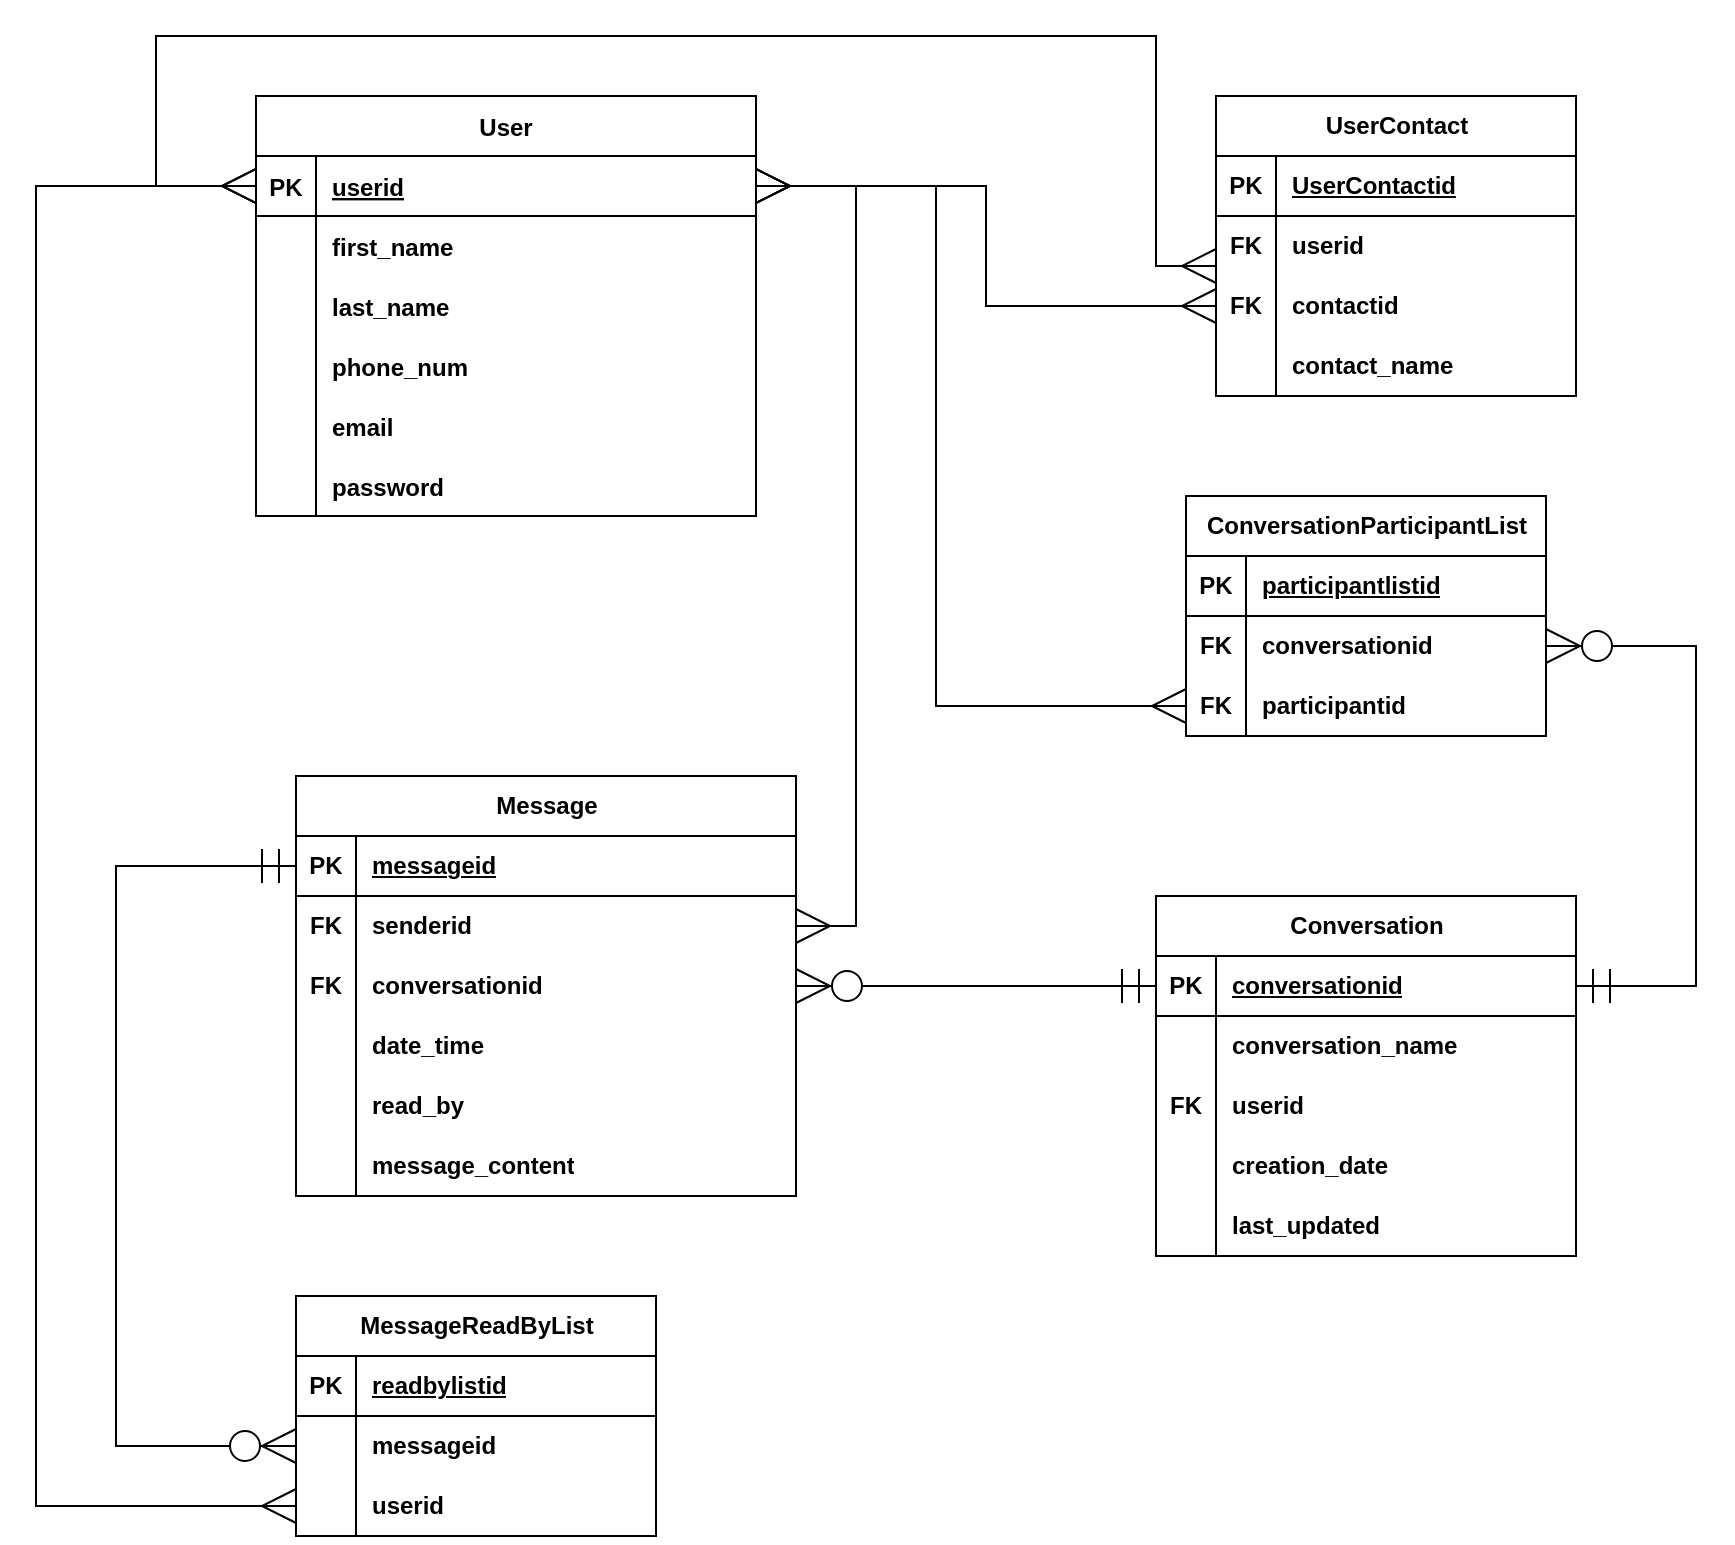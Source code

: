 <mxfile version="26.0.2">
  <diagram id="R2lEEEUBdFMjLlhIrx00" name="Page-1">
    <mxGraphModel dx="1829" dy="881" grid="1" gridSize="10" guides="1" tooltips="1" connect="1" arrows="1" fold="1" page="1" pageScale="1" pageWidth="850" pageHeight="1100" math="0" shadow="0" extFonts="Permanent Marker^https://fonts.googleapis.com/css?family=Permanent+Marker">
      <root>
        <mxCell id="0" />
        <mxCell id="1" parent="0" />
        <mxCell id="C-vyLk0tnHw3VtMMgP7b-23" value="User" style="shape=table;startSize=30;container=1;collapsible=1;childLayout=tableLayout;fixedRows=1;rowLines=0;fontStyle=1;align=center;resizeLast=1;" parent="1" vertex="1">
          <mxGeometry x="20" y="50" width="250" height="210" as="geometry">
            <mxRectangle x="120" y="120" width="100" height="30" as="alternateBounds" />
          </mxGeometry>
        </mxCell>
        <mxCell id="C-vyLk0tnHw3VtMMgP7b-24" value="" style="shape=partialRectangle;collapsible=0;dropTarget=0;pointerEvents=0;fillColor=none;points=[[0,0.5],[1,0.5]];portConstraint=eastwest;top=0;left=0;right=0;bottom=1;" parent="C-vyLk0tnHw3VtMMgP7b-23" vertex="1">
          <mxGeometry y="30" width="250" height="30" as="geometry" />
        </mxCell>
        <mxCell id="C-vyLk0tnHw3VtMMgP7b-25" value="PK" style="shape=partialRectangle;overflow=hidden;connectable=0;fillColor=none;top=0;left=0;bottom=0;right=0;fontStyle=1;" parent="C-vyLk0tnHw3VtMMgP7b-24" vertex="1">
          <mxGeometry width="30" height="30" as="geometry">
            <mxRectangle width="30" height="30" as="alternateBounds" />
          </mxGeometry>
        </mxCell>
        <mxCell id="C-vyLk0tnHw3VtMMgP7b-26" value="userid" style="shape=partialRectangle;overflow=hidden;connectable=0;fillColor=none;top=0;left=0;bottom=0;right=0;align=left;spacingLeft=6;fontStyle=5;" parent="C-vyLk0tnHw3VtMMgP7b-24" vertex="1">
          <mxGeometry x="30" width="220" height="30" as="geometry">
            <mxRectangle width="220" height="30" as="alternateBounds" />
          </mxGeometry>
        </mxCell>
        <mxCell id="C-vyLk0tnHw3VtMMgP7b-27" value="" style="shape=partialRectangle;collapsible=0;dropTarget=0;pointerEvents=0;fillColor=none;points=[[0,0.5],[1,0.5]];portConstraint=eastwest;top=0;left=0;right=0;bottom=0;" parent="C-vyLk0tnHw3VtMMgP7b-23" vertex="1">
          <mxGeometry y="60" width="250" height="30" as="geometry" />
        </mxCell>
        <mxCell id="C-vyLk0tnHw3VtMMgP7b-28" value="" style="shape=partialRectangle;overflow=hidden;connectable=0;fillColor=none;top=0;left=0;bottom=0;right=0;" parent="C-vyLk0tnHw3VtMMgP7b-27" vertex="1">
          <mxGeometry width="30" height="30" as="geometry">
            <mxRectangle width="30" height="30" as="alternateBounds" />
          </mxGeometry>
        </mxCell>
        <mxCell id="C-vyLk0tnHw3VtMMgP7b-29" value="first_name" style="shape=partialRectangle;overflow=hidden;connectable=0;fillColor=none;top=0;left=0;bottom=0;right=0;align=left;spacingLeft=6;fontStyle=1" parent="C-vyLk0tnHw3VtMMgP7b-27" vertex="1">
          <mxGeometry x="30" width="220" height="30" as="geometry">
            <mxRectangle width="220" height="30" as="alternateBounds" />
          </mxGeometry>
        </mxCell>
        <mxCell id="i24Qh4Q1GiEKQnyY-YC1-1" value="" style="shape=partialRectangle;collapsible=0;dropTarget=0;pointerEvents=0;fillColor=none;points=[[0,0.5],[1,0.5]];portConstraint=eastwest;top=0;left=0;right=0;bottom=0;" vertex="1" parent="C-vyLk0tnHw3VtMMgP7b-23">
          <mxGeometry y="90" width="250" height="30" as="geometry" />
        </mxCell>
        <mxCell id="i24Qh4Q1GiEKQnyY-YC1-2" value="" style="shape=partialRectangle;overflow=hidden;connectable=0;fillColor=none;top=0;left=0;bottom=0;right=0;" vertex="1" parent="i24Qh4Q1GiEKQnyY-YC1-1">
          <mxGeometry width="30" height="30" as="geometry">
            <mxRectangle width="30" height="30" as="alternateBounds" />
          </mxGeometry>
        </mxCell>
        <mxCell id="i24Qh4Q1GiEKQnyY-YC1-3" value="last_name" style="shape=partialRectangle;overflow=hidden;connectable=0;fillColor=none;top=0;left=0;bottom=0;right=0;align=left;spacingLeft=6;fontStyle=1" vertex="1" parent="i24Qh4Q1GiEKQnyY-YC1-1">
          <mxGeometry x="30" width="220" height="30" as="geometry">
            <mxRectangle width="220" height="30" as="alternateBounds" />
          </mxGeometry>
        </mxCell>
        <mxCell id="i24Qh4Q1GiEKQnyY-YC1-4" value="" style="shape=partialRectangle;collapsible=0;dropTarget=0;pointerEvents=0;fillColor=none;points=[[0,0.5],[1,0.5]];portConstraint=eastwest;top=0;left=0;right=0;bottom=0;" vertex="1" parent="C-vyLk0tnHw3VtMMgP7b-23">
          <mxGeometry y="120" width="250" height="30" as="geometry" />
        </mxCell>
        <mxCell id="i24Qh4Q1GiEKQnyY-YC1-5" value="" style="shape=partialRectangle;overflow=hidden;connectable=0;fillColor=none;top=0;left=0;bottom=0;right=0;" vertex="1" parent="i24Qh4Q1GiEKQnyY-YC1-4">
          <mxGeometry width="30" height="30" as="geometry">
            <mxRectangle width="30" height="30" as="alternateBounds" />
          </mxGeometry>
        </mxCell>
        <mxCell id="i24Qh4Q1GiEKQnyY-YC1-6" value="phone_num" style="shape=partialRectangle;overflow=hidden;connectable=0;fillColor=none;top=0;left=0;bottom=0;right=0;align=left;spacingLeft=6;fontStyle=1" vertex="1" parent="i24Qh4Q1GiEKQnyY-YC1-4">
          <mxGeometry x="30" width="220" height="30" as="geometry">
            <mxRectangle width="220" height="30" as="alternateBounds" />
          </mxGeometry>
        </mxCell>
        <mxCell id="i24Qh4Q1GiEKQnyY-YC1-7" value="" style="shape=partialRectangle;collapsible=0;dropTarget=0;pointerEvents=0;fillColor=none;points=[[0,0.5],[1,0.5]];portConstraint=eastwest;top=0;left=0;right=0;bottom=0;" vertex="1" parent="C-vyLk0tnHw3VtMMgP7b-23">
          <mxGeometry y="150" width="250" height="30" as="geometry" />
        </mxCell>
        <mxCell id="i24Qh4Q1GiEKQnyY-YC1-8" value="" style="shape=partialRectangle;overflow=hidden;connectable=0;fillColor=none;top=0;left=0;bottom=0;right=0;" vertex="1" parent="i24Qh4Q1GiEKQnyY-YC1-7">
          <mxGeometry width="30" height="30" as="geometry">
            <mxRectangle width="30" height="30" as="alternateBounds" />
          </mxGeometry>
        </mxCell>
        <mxCell id="i24Qh4Q1GiEKQnyY-YC1-9" value="email" style="shape=partialRectangle;overflow=hidden;connectable=0;fillColor=none;top=0;left=0;bottom=0;right=0;align=left;spacingLeft=6;fontStyle=1" vertex="1" parent="i24Qh4Q1GiEKQnyY-YC1-7">
          <mxGeometry x="30" width="220" height="30" as="geometry">
            <mxRectangle width="220" height="30" as="alternateBounds" />
          </mxGeometry>
        </mxCell>
        <mxCell id="i24Qh4Q1GiEKQnyY-YC1-13" value="" style="shape=partialRectangle;collapsible=0;dropTarget=0;pointerEvents=0;fillColor=none;points=[[0,0.5],[1,0.5]];portConstraint=eastwest;top=0;left=0;right=0;bottom=0;" vertex="1" parent="C-vyLk0tnHw3VtMMgP7b-23">
          <mxGeometry y="180" width="250" height="30" as="geometry" />
        </mxCell>
        <mxCell id="i24Qh4Q1GiEKQnyY-YC1-14" value="" style="shape=partialRectangle;overflow=hidden;connectable=0;fillColor=none;top=0;left=0;bottom=0;right=0;" vertex="1" parent="i24Qh4Q1GiEKQnyY-YC1-13">
          <mxGeometry width="30" height="30" as="geometry">
            <mxRectangle width="30" height="30" as="alternateBounds" />
          </mxGeometry>
        </mxCell>
        <mxCell id="i24Qh4Q1GiEKQnyY-YC1-15" value="password" style="shape=partialRectangle;overflow=hidden;connectable=0;fillColor=none;top=0;left=0;bottom=0;right=0;align=left;spacingLeft=6;fontStyle=1" vertex="1" parent="i24Qh4Q1GiEKQnyY-YC1-13">
          <mxGeometry x="30" width="220" height="30" as="geometry">
            <mxRectangle width="220" height="30" as="alternateBounds" />
          </mxGeometry>
        </mxCell>
        <mxCell id="i24Qh4Q1GiEKQnyY-YC1-16" value="Conversation" style="shape=table;startSize=30;container=1;collapsible=1;childLayout=tableLayout;fixedRows=1;rowLines=0;fontStyle=1;align=center;resizeLast=1;html=1;" vertex="1" parent="1">
          <mxGeometry x="470" y="450" width="210.0" height="180" as="geometry" />
        </mxCell>
        <mxCell id="i24Qh4Q1GiEKQnyY-YC1-17" value="" style="shape=tableRow;horizontal=0;startSize=0;swimlaneHead=0;swimlaneBody=0;fillColor=none;collapsible=0;dropTarget=0;points=[[0,0.5],[1,0.5]];portConstraint=eastwest;top=0;left=0;right=0;bottom=1;" vertex="1" parent="i24Qh4Q1GiEKQnyY-YC1-16">
          <mxGeometry y="30" width="210.0" height="30" as="geometry" />
        </mxCell>
        <mxCell id="i24Qh4Q1GiEKQnyY-YC1-18" value="PK" style="shape=partialRectangle;connectable=0;fillColor=none;top=0;left=0;bottom=0;right=0;fontStyle=1;overflow=hidden;whiteSpace=wrap;html=1;" vertex="1" parent="i24Qh4Q1GiEKQnyY-YC1-17">
          <mxGeometry width="30" height="30" as="geometry">
            <mxRectangle width="30" height="30" as="alternateBounds" />
          </mxGeometry>
        </mxCell>
        <mxCell id="i24Qh4Q1GiEKQnyY-YC1-19" value="conversationid" style="shape=partialRectangle;connectable=0;fillColor=none;top=0;left=0;bottom=0;right=0;align=left;spacingLeft=6;fontStyle=5;overflow=hidden;whiteSpace=wrap;html=1;" vertex="1" parent="i24Qh4Q1GiEKQnyY-YC1-17">
          <mxGeometry x="30" width="180.0" height="30" as="geometry">
            <mxRectangle width="180.0" height="30" as="alternateBounds" />
          </mxGeometry>
        </mxCell>
        <mxCell id="i24Qh4Q1GiEKQnyY-YC1-20" value="" style="shape=tableRow;horizontal=0;startSize=0;swimlaneHead=0;swimlaneBody=0;fillColor=none;collapsible=0;dropTarget=0;points=[[0,0.5],[1,0.5]];portConstraint=eastwest;top=0;left=0;right=0;bottom=0;" vertex="1" parent="i24Qh4Q1GiEKQnyY-YC1-16">
          <mxGeometry y="60" width="210.0" height="30" as="geometry" />
        </mxCell>
        <mxCell id="i24Qh4Q1GiEKQnyY-YC1-21" value="" style="shape=partialRectangle;connectable=0;fillColor=none;top=0;left=0;bottom=0;right=0;editable=1;overflow=hidden;whiteSpace=wrap;html=1;" vertex="1" parent="i24Qh4Q1GiEKQnyY-YC1-20">
          <mxGeometry width="30" height="30" as="geometry">
            <mxRectangle width="30" height="30" as="alternateBounds" />
          </mxGeometry>
        </mxCell>
        <mxCell id="i24Qh4Q1GiEKQnyY-YC1-22" value="&lt;b&gt;conversation_name&lt;/b&gt;" style="shape=partialRectangle;connectable=0;fillColor=none;top=0;left=0;bottom=0;right=0;align=left;spacingLeft=6;overflow=hidden;whiteSpace=wrap;html=1;" vertex="1" parent="i24Qh4Q1GiEKQnyY-YC1-20">
          <mxGeometry x="30" width="180.0" height="30" as="geometry">
            <mxRectangle width="180.0" height="30" as="alternateBounds" />
          </mxGeometry>
        </mxCell>
        <mxCell id="i24Qh4Q1GiEKQnyY-YC1-23" value="" style="shape=tableRow;horizontal=0;startSize=0;swimlaneHead=0;swimlaneBody=0;fillColor=none;collapsible=0;dropTarget=0;points=[[0,0.5],[1,0.5]];portConstraint=eastwest;top=0;left=0;right=0;bottom=0;" vertex="1" parent="i24Qh4Q1GiEKQnyY-YC1-16">
          <mxGeometry y="90" width="210.0" height="30" as="geometry" />
        </mxCell>
        <mxCell id="i24Qh4Q1GiEKQnyY-YC1-24" value="&lt;b&gt;FK&lt;/b&gt;" style="shape=partialRectangle;connectable=0;fillColor=none;top=0;left=0;bottom=0;right=0;editable=1;overflow=hidden;whiteSpace=wrap;html=1;" vertex="1" parent="i24Qh4Q1GiEKQnyY-YC1-23">
          <mxGeometry width="30" height="30" as="geometry">
            <mxRectangle width="30" height="30" as="alternateBounds" />
          </mxGeometry>
        </mxCell>
        <mxCell id="i24Qh4Q1GiEKQnyY-YC1-25" value="userid" style="shape=partialRectangle;connectable=0;fillColor=none;top=0;left=0;bottom=0;right=0;align=left;spacingLeft=6;overflow=hidden;whiteSpace=wrap;html=1;fontStyle=1" vertex="1" parent="i24Qh4Q1GiEKQnyY-YC1-23">
          <mxGeometry x="30" width="180.0" height="30" as="geometry">
            <mxRectangle width="180.0" height="30" as="alternateBounds" />
          </mxGeometry>
        </mxCell>
        <mxCell id="i24Qh4Q1GiEKQnyY-YC1-26" value="" style="shape=tableRow;horizontal=0;startSize=0;swimlaneHead=0;swimlaneBody=0;fillColor=none;collapsible=0;dropTarget=0;points=[[0,0.5],[1,0.5]];portConstraint=eastwest;top=0;left=0;right=0;bottom=0;" vertex="1" parent="i24Qh4Q1GiEKQnyY-YC1-16">
          <mxGeometry y="120" width="210.0" height="30" as="geometry" />
        </mxCell>
        <mxCell id="i24Qh4Q1GiEKQnyY-YC1-27" value="" style="shape=partialRectangle;connectable=0;fillColor=none;top=0;left=0;bottom=0;right=0;editable=1;overflow=hidden;whiteSpace=wrap;html=1;" vertex="1" parent="i24Qh4Q1GiEKQnyY-YC1-26">
          <mxGeometry width="30" height="30" as="geometry">
            <mxRectangle width="30" height="30" as="alternateBounds" />
          </mxGeometry>
        </mxCell>
        <mxCell id="i24Qh4Q1GiEKQnyY-YC1-28" value="creation_date" style="shape=partialRectangle;connectable=0;fillColor=none;top=0;left=0;bottom=0;right=0;align=left;spacingLeft=6;overflow=hidden;whiteSpace=wrap;html=1;fontStyle=1" vertex="1" parent="i24Qh4Q1GiEKQnyY-YC1-26">
          <mxGeometry x="30" width="180.0" height="30" as="geometry">
            <mxRectangle width="180.0" height="30" as="alternateBounds" />
          </mxGeometry>
        </mxCell>
        <mxCell id="i24Qh4Q1GiEKQnyY-YC1-32" value="" style="shape=tableRow;horizontal=0;startSize=0;swimlaneHead=0;swimlaneBody=0;fillColor=none;collapsible=0;dropTarget=0;points=[[0,0.5],[1,0.5]];portConstraint=eastwest;top=0;left=0;right=0;bottom=0;" vertex="1" parent="i24Qh4Q1GiEKQnyY-YC1-16">
          <mxGeometry y="150" width="210.0" height="30" as="geometry" />
        </mxCell>
        <mxCell id="i24Qh4Q1GiEKQnyY-YC1-33" value="" style="shape=partialRectangle;connectable=0;fillColor=none;top=0;left=0;bottom=0;right=0;editable=1;overflow=hidden;whiteSpace=wrap;html=1;" vertex="1" parent="i24Qh4Q1GiEKQnyY-YC1-32">
          <mxGeometry width="30" height="30" as="geometry">
            <mxRectangle width="30" height="30" as="alternateBounds" />
          </mxGeometry>
        </mxCell>
        <mxCell id="i24Qh4Q1GiEKQnyY-YC1-34" value="last_updated" style="shape=partialRectangle;connectable=0;fillColor=none;top=0;left=0;bottom=0;right=0;align=left;spacingLeft=6;overflow=hidden;whiteSpace=wrap;html=1;fontStyle=1" vertex="1" parent="i24Qh4Q1GiEKQnyY-YC1-32">
          <mxGeometry x="30" width="180.0" height="30" as="geometry">
            <mxRectangle width="180.0" height="30" as="alternateBounds" />
          </mxGeometry>
        </mxCell>
        <mxCell id="i24Qh4Q1GiEKQnyY-YC1-35" value="Message" style="shape=table;startSize=30;container=1;collapsible=1;childLayout=tableLayout;fixedRows=1;rowLines=0;fontStyle=1;align=center;resizeLast=1;html=1;" vertex="1" parent="1">
          <mxGeometry x="40" y="390" width="250" height="210" as="geometry" />
        </mxCell>
        <mxCell id="i24Qh4Q1GiEKQnyY-YC1-36" value="" style="shape=tableRow;horizontal=0;startSize=0;swimlaneHead=0;swimlaneBody=0;fillColor=none;collapsible=0;dropTarget=0;points=[[0,0.5],[1,0.5]];portConstraint=eastwest;top=0;left=0;right=0;bottom=1;" vertex="1" parent="i24Qh4Q1GiEKQnyY-YC1-35">
          <mxGeometry y="30" width="250" height="30" as="geometry" />
        </mxCell>
        <mxCell id="i24Qh4Q1GiEKQnyY-YC1-37" value="PK" style="shape=partialRectangle;connectable=0;fillColor=none;top=0;left=0;bottom=0;right=0;fontStyle=1;overflow=hidden;whiteSpace=wrap;html=1;" vertex="1" parent="i24Qh4Q1GiEKQnyY-YC1-36">
          <mxGeometry width="30" height="30" as="geometry">
            <mxRectangle width="30" height="30" as="alternateBounds" />
          </mxGeometry>
        </mxCell>
        <mxCell id="i24Qh4Q1GiEKQnyY-YC1-38" value="messageid" style="shape=partialRectangle;connectable=0;fillColor=none;top=0;left=0;bottom=0;right=0;align=left;spacingLeft=6;fontStyle=5;overflow=hidden;whiteSpace=wrap;html=1;" vertex="1" parent="i24Qh4Q1GiEKQnyY-YC1-36">
          <mxGeometry x="30" width="220" height="30" as="geometry">
            <mxRectangle width="220" height="30" as="alternateBounds" />
          </mxGeometry>
        </mxCell>
        <mxCell id="i24Qh4Q1GiEKQnyY-YC1-39" value="" style="shape=tableRow;horizontal=0;startSize=0;swimlaneHead=0;swimlaneBody=0;fillColor=none;collapsible=0;dropTarget=0;points=[[0,0.5],[1,0.5]];portConstraint=eastwest;top=0;left=0;right=0;bottom=0;" vertex="1" parent="i24Qh4Q1GiEKQnyY-YC1-35">
          <mxGeometry y="60" width="250" height="30" as="geometry" />
        </mxCell>
        <mxCell id="i24Qh4Q1GiEKQnyY-YC1-40" value="FK" style="shape=partialRectangle;connectable=0;fillColor=none;top=0;left=0;bottom=0;right=0;editable=1;overflow=hidden;whiteSpace=wrap;html=1;fontStyle=1" vertex="1" parent="i24Qh4Q1GiEKQnyY-YC1-39">
          <mxGeometry width="30" height="30" as="geometry">
            <mxRectangle width="30" height="30" as="alternateBounds" />
          </mxGeometry>
        </mxCell>
        <mxCell id="i24Qh4Q1GiEKQnyY-YC1-41" value="&lt;span&gt;senderid&lt;/span&gt;" style="shape=partialRectangle;connectable=0;fillColor=none;top=0;left=0;bottom=0;right=0;align=left;spacingLeft=6;overflow=hidden;whiteSpace=wrap;html=1;fontStyle=1" vertex="1" parent="i24Qh4Q1GiEKQnyY-YC1-39">
          <mxGeometry x="30" width="220" height="30" as="geometry">
            <mxRectangle width="220" height="30" as="alternateBounds" />
          </mxGeometry>
        </mxCell>
        <mxCell id="i24Qh4Q1GiEKQnyY-YC1-42" value="" style="shape=tableRow;horizontal=0;startSize=0;swimlaneHead=0;swimlaneBody=0;fillColor=none;collapsible=0;dropTarget=0;points=[[0,0.5],[1,0.5]];portConstraint=eastwest;top=0;left=0;right=0;bottom=0;" vertex="1" parent="i24Qh4Q1GiEKQnyY-YC1-35">
          <mxGeometry y="90" width="250" height="30" as="geometry" />
        </mxCell>
        <mxCell id="i24Qh4Q1GiEKQnyY-YC1-43" value="FK" style="shape=partialRectangle;connectable=0;fillColor=none;top=0;left=0;bottom=0;right=0;editable=1;overflow=hidden;whiteSpace=wrap;html=1;fontStyle=1" vertex="1" parent="i24Qh4Q1GiEKQnyY-YC1-42">
          <mxGeometry width="30" height="30" as="geometry">
            <mxRectangle width="30" height="30" as="alternateBounds" />
          </mxGeometry>
        </mxCell>
        <mxCell id="i24Qh4Q1GiEKQnyY-YC1-44" value="conversationid" style="shape=partialRectangle;connectable=0;fillColor=none;top=0;left=0;bottom=0;right=0;align=left;spacingLeft=6;overflow=hidden;whiteSpace=wrap;html=1;fontStyle=1" vertex="1" parent="i24Qh4Q1GiEKQnyY-YC1-42">
          <mxGeometry x="30" width="220" height="30" as="geometry">
            <mxRectangle width="220" height="30" as="alternateBounds" />
          </mxGeometry>
        </mxCell>
        <mxCell id="i24Qh4Q1GiEKQnyY-YC1-45" value="" style="shape=tableRow;horizontal=0;startSize=0;swimlaneHead=0;swimlaneBody=0;fillColor=none;collapsible=0;dropTarget=0;points=[[0,0.5],[1,0.5]];portConstraint=eastwest;top=0;left=0;right=0;bottom=0;" vertex="1" parent="i24Qh4Q1GiEKQnyY-YC1-35">
          <mxGeometry y="120" width="250" height="30" as="geometry" />
        </mxCell>
        <mxCell id="i24Qh4Q1GiEKQnyY-YC1-46" value="" style="shape=partialRectangle;connectable=0;fillColor=none;top=0;left=0;bottom=0;right=0;editable=1;overflow=hidden;whiteSpace=wrap;html=1;" vertex="1" parent="i24Qh4Q1GiEKQnyY-YC1-45">
          <mxGeometry width="30" height="30" as="geometry">
            <mxRectangle width="30" height="30" as="alternateBounds" />
          </mxGeometry>
        </mxCell>
        <mxCell id="i24Qh4Q1GiEKQnyY-YC1-47" value="date_time" style="shape=partialRectangle;connectable=0;fillColor=none;top=0;left=0;bottom=0;right=0;align=left;spacingLeft=6;overflow=hidden;whiteSpace=wrap;html=1;fontStyle=1" vertex="1" parent="i24Qh4Q1GiEKQnyY-YC1-45">
          <mxGeometry x="30" width="220" height="30" as="geometry">
            <mxRectangle width="220" height="30" as="alternateBounds" />
          </mxGeometry>
        </mxCell>
        <mxCell id="i24Qh4Q1GiEKQnyY-YC1-48" value="" style="shape=tableRow;horizontal=0;startSize=0;swimlaneHead=0;swimlaneBody=0;fillColor=none;collapsible=0;dropTarget=0;points=[[0,0.5],[1,0.5]];portConstraint=eastwest;top=0;left=0;right=0;bottom=0;" vertex="1" parent="i24Qh4Q1GiEKQnyY-YC1-35">
          <mxGeometry y="150" width="250" height="30" as="geometry" />
        </mxCell>
        <mxCell id="i24Qh4Q1GiEKQnyY-YC1-49" value="" style="shape=partialRectangle;connectable=0;fillColor=none;top=0;left=0;bottom=0;right=0;editable=1;overflow=hidden;whiteSpace=wrap;html=1;" vertex="1" parent="i24Qh4Q1GiEKQnyY-YC1-48">
          <mxGeometry width="30" height="30" as="geometry">
            <mxRectangle width="30" height="30" as="alternateBounds" />
          </mxGeometry>
        </mxCell>
        <mxCell id="i24Qh4Q1GiEKQnyY-YC1-50" value="read_by" style="shape=partialRectangle;connectable=0;fillColor=none;top=0;left=0;bottom=0;right=0;align=left;spacingLeft=6;overflow=hidden;whiteSpace=wrap;html=1;fontStyle=1" vertex="1" parent="i24Qh4Q1GiEKQnyY-YC1-48">
          <mxGeometry x="30" width="220" height="30" as="geometry">
            <mxRectangle width="220" height="30" as="alternateBounds" />
          </mxGeometry>
        </mxCell>
        <mxCell id="i24Qh4Q1GiEKQnyY-YC1-51" value="" style="shape=tableRow;horizontal=0;startSize=0;swimlaneHead=0;swimlaneBody=0;fillColor=none;collapsible=0;dropTarget=0;points=[[0,0.5],[1,0.5]];portConstraint=eastwest;top=0;left=0;right=0;bottom=0;" vertex="1" parent="i24Qh4Q1GiEKQnyY-YC1-35">
          <mxGeometry y="180" width="250" height="30" as="geometry" />
        </mxCell>
        <mxCell id="i24Qh4Q1GiEKQnyY-YC1-52" value="" style="shape=partialRectangle;connectable=0;fillColor=none;top=0;left=0;bottom=0;right=0;editable=1;overflow=hidden;whiteSpace=wrap;html=1;" vertex="1" parent="i24Qh4Q1GiEKQnyY-YC1-51">
          <mxGeometry width="30" height="30" as="geometry">
            <mxRectangle width="30" height="30" as="alternateBounds" />
          </mxGeometry>
        </mxCell>
        <mxCell id="i24Qh4Q1GiEKQnyY-YC1-53" value="message_content" style="shape=partialRectangle;connectable=0;fillColor=none;top=0;left=0;bottom=0;right=0;align=left;spacingLeft=6;overflow=hidden;whiteSpace=wrap;html=1;fontStyle=1" vertex="1" parent="i24Qh4Q1GiEKQnyY-YC1-51">
          <mxGeometry x="30" width="220" height="30" as="geometry">
            <mxRectangle width="220" height="30" as="alternateBounds" />
          </mxGeometry>
        </mxCell>
        <mxCell id="i24Qh4Q1GiEKQnyY-YC1-82" value="" style="edgeStyle=orthogonalEdgeStyle;fontSize=12;html=1;endArrow=ERmany;startArrow=ERmany;rounded=0;endSize=15;startSize=15;" edge="1" parent="1" source="C-vyLk0tnHw3VtMMgP7b-24" target="i24Qh4Q1GiEKQnyY-YC1-92">
          <mxGeometry width="100" height="100" relative="1" as="geometry">
            <mxPoint x="260" y="450" as="sourcePoint" />
            <mxPoint x="360" y="350" as="targetPoint" />
            <Array as="points">
              <mxPoint x="-30" y="95" />
              <mxPoint x="-30" y="20" />
              <mxPoint x="470" y="20" />
              <mxPoint x="470" y="135" />
            </Array>
          </mxGeometry>
        </mxCell>
        <mxCell id="i24Qh4Q1GiEKQnyY-YC1-83" value="" style="edgeStyle=orthogonalEdgeStyle;fontSize=12;html=1;endArrow=ERmany;startArrow=ERmany;rounded=0;endSize=15;startSize=15;" edge="1" parent="1" source="C-vyLk0tnHw3VtMMgP7b-24" target="i24Qh4Q1GiEKQnyY-YC1-95">
          <mxGeometry width="100" height="100" relative="1" as="geometry">
            <mxPoint x="540" y="260" as="sourcePoint" />
            <mxPoint x="450" y="125" as="targetPoint" />
          </mxGeometry>
        </mxCell>
        <mxCell id="i24Qh4Q1GiEKQnyY-YC1-85" value="" style="edgeStyle=entityRelationEdgeStyle;fontSize=12;html=1;endArrow=ERmany;startArrow=ERmany;rounded=0;endSize=15;startSize=15;" edge="1" parent="1" source="C-vyLk0tnHw3VtMMgP7b-24" target="i24Qh4Q1GiEKQnyY-YC1-39">
          <mxGeometry width="100" height="100" relative="1" as="geometry">
            <mxPoint x="320" y="130" as="sourcePoint" />
            <mxPoint x="340" y="470" as="targetPoint" />
            <Array as="points">
              <mxPoint x="30" y="145" />
              <mxPoint x="340" y="355" />
            </Array>
          </mxGeometry>
        </mxCell>
        <mxCell id="i24Qh4Q1GiEKQnyY-YC1-86" value="" style="edgeStyle=orthogonalEdgeStyle;fontSize=12;html=1;endArrow=ERzeroToMany;startArrow=ERmandOne;rounded=0;endSize=15;startSize=15;" edge="1" parent="1" source="i24Qh4Q1GiEKQnyY-YC1-17" target="i24Qh4Q1GiEKQnyY-YC1-42">
          <mxGeometry width="100" height="100" relative="1" as="geometry">
            <mxPoint x="350" y="430" as="sourcePoint" />
            <mxPoint x="450" y="330" as="targetPoint" />
          </mxGeometry>
        </mxCell>
        <mxCell id="i24Qh4Q1GiEKQnyY-YC1-88" value="UserContact" style="shape=table;startSize=30;container=1;collapsible=1;childLayout=tableLayout;fixedRows=1;rowLines=0;fontStyle=1;align=center;resizeLast=1;html=1;" vertex="1" parent="1">
          <mxGeometry x="500" y="50" width="180" height="150" as="geometry" />
        </mxCell>
        <mxCell id="i24Qh4Q1GiEKQnyY-YC1-89" value="" style="shape=tableRow;horizontal=0;startSize=0;swimlaneHead=0;swimlaneBody=0;fillColor=none;collapsible=0;dropTarget=0;points=[[0,0.5],[1,0.5]];portConstraint=eastwest;top=0;left=0;right=0;bottom=1;" vertex="1" parent="i24Qh4Q1GiEKQnyY-YC1-88">
          <mxGeometry y="30" width="180" height="30" as="geometry" />
        </mxCell>
        <mxCell id="i24Qh4Q1GiEKQnyY-YC1-90" value="PK" style="shape=partialRectangle;connectable=0;fillColor=none;top=0;left=0;bottom=0;right=0;fontStyle=1;overflow=hidden;whiteSpace=wrap;html=1;" vertex="1" parent="i24Qh4Q1GiEKQnyY-YC1-89">
          <mxGeometry width="30" height="30" as="geometry">
            <mxRectangle width="30" height="30" as="alternateBounds" />
          </mxGeometry>
        </mxCell>
        <mxCell id="i24Qh4Q1GiEKQnyY-YC1-91" value="&lt;span style=&quot;text-align: center; text-wrap-mode: nowrap;&quot;&gt;UserContactid&lt;/span&gt;" style="shape=partialRectangle;connectable=0;fillColor=none;top=0;left=0;bottom=0;right=0;align=left;spacingLeft=6;fontStyle=5;overflow=hidden;whiteSpace=wrap;html=1;" vertex="1" parent="i24Qh4Q1GiEKQnyY-YC1-89">
          <mxGeometry x="30" width="150" height="30" as="geometry">
            <mxRectangle width="150" height="30" as="alternateBounds" />
          </mxGeometry>
        </mxCell>
        <mxCell id="i24Qh4Q1GiEKQnyY-YC1-92" value="" style="shape=tableRow;horizontal=0;startSize=0;swimlaneHead=0;swimlaneBody=0;fillColor=none;collapsible=0;dropTarget=0;points=[[0,0.5],[1,0.5]];portConstraint=eastwest;top=0;left=0;right=0;bottom=0;" vertex="1" parent="i24Qh4Q1GiEKQnyY-YC1-88">
          <mxGeometry y="60" width="180" height="30" as="geometry" />
        </mxCell>
        <mxCell id="i24Qh4Q1GiEKQnyY-YC1-93" value="&lt;b&gt;FK&lt;/b&gt;" style="shape=partialRectangle;connectable=0;fillColor=none;top=0;left=0;bottom=0;right=0;editable=1;overflow=hidden;whiteSpace=wrap;html=1;" vertex="1" parent="i24Qh4Q1GiEKQnyY-YC1-92">
          <mxGeometry width="30" height="30" as="geometry">
            <mxRectangle width="30" height="30" as="alternateBounds" />
          </mxGeometry>
        </mxCell>
        <mxCell id="i24Qh4Q1GiEKQnyY-YC1-94" value="&lt;span style=&quot;font-weight: 700;&quot;&gt;userid&lt;/span&gt;" style="shape=partialRectangle;connectable=0;fillColor=none;top=0;left=0;bottom=0;right=0;align=left;spacingLeft=6;overflow=hidden;whiteSpace=wrap;html=1;" vertex="1" parent="i24Qh4Q1GiEKQnyY-YC1-92">
          <mxGeometry x="30" width="150" height="30" as="geometry">
            <mxRectangle width="150" height="30" as="alternateBounds" />
          </mxGeometry>
        </mxCell>
        <mxCell id="i24Qh4Q1GiEKQnyY-YC1-95" value="" style="shape=tableRow;horizontal=0;startSize=0;swimlaneHead=0;swimlaneBody=0;fillColor=none;collapsible=0;dropTarget=0;points=[[0,0.5],[1,0.5]];portConstraint=eastwest;top=0;left=0;right=0;bottom=0;" vertex="1" parent="i24Qh4Q1GiEKQnyY-YC1-88">
          <mxGeometry y="90" width="180" height="30" as="geometry" />
        </mxCell>
        <mxCell id="i24Qh4Q1GiEKQnyY-YC1-96" value="&lt;b&gt;FK&lt;/b&gt;" style="shape=partialRectangle;connectable=0;fillColor=none;top=0;left=0;bottom=0;right=0;editable=1;overflow=hidden;whiteSpace=wrap;html=1;" vertex="1" parent="i24Qh4Q1GiEKQnyY-YC1-95">
          <mxGeometry width="30" height="30" as="geometry">
            <mxRectangle width="30" height="30" as="alternateBounds" />
          </mxGeometry>
        </mxCell>
        <mxCell id="i24Qh4Q1GiEKQnyY-YC1-97" value="&lt;span style=&quot;font-weight: 700;&quot;&gt;contactid&lt;/span&gt;" style="shape=partialRectangle;connectable=0;fillColor=none;top=0;left=0;bottom=0;right=0;align=left;spacingLeft=6;overflow=hidden;whiteSpace=wrap;html=1;" vertex="1" parent="i24Qh4Q1GiEKQnyY-YC1-95">
          <mxGeometry x="30" width="150" height="30" as="geometry">
            <mxRectangle width="150" height="30" as="alternateBounds" />
          </mxGeometry>
        </mxCell>
        <mxCell id="i24Qh4Q1GiEKQnyY-YC1-98" value="" style="shape=tableRow;horizontal=0;startSize=0;swimlaneHead=0;swimlaneBody=0;fillColor=none;collapsible=0;dropTarget=0;points=[[0,0.5],[1,0.5]];portConstraint=eastwest;top=0;left=0;right=0;bottom=0;" vertex="1" parent="i24Qh4Q1GiEKQnyY-YC1-88">
          <mxGeometry y="120" width="180" height="30" as="geometry" />
        </mxCell>
        <mxCell id="i24Qh4Q1GiEKQnyY-YC1-99" value="" style="shape=partialRectangle;connectable=0;fillColor=none;top=0;left=0;bottom=0;right=0;editable=1;overflow=hidden;whiteSpace=wrap;html=1;" vertex="1" parent="i24Qh4Q1GiEKQnyY-YC1-98">
          <mxGeometry width="30" height="30" as="geometry">
            <mxRectangle width="30" height="30" as="alternateBounds" />
          </mxGeometry>
        </mxCell>
        <mxCell id="i24Qh4Q1GiEKQnyY-YC1-100" value="&lt;span style=&quot;font-weight: 700;&quot;&gt;contact_name&lt;/span&gt;" style="shape=partialRectangle;connectable=0;fillColor=none;top=0;left=0;bottom=0;right=0;align=left;spacingLeft=6;overflow=hidden;whiteSpace=wrap;html=1;" vertex="1" parent="i24Qh4Q1GiEKQnyY-YC1-98">
          <mxGeometry x="30" width="150" height="30" as="geometry">
            <mxRectangle width="150" height="30" as="alternateBounds" />
          </mxGeometry>
        </mxCell>
        <mxCell id="i24Qh4Q1GiEKQnyY-YC1-101" value="ConversationParticipantList" style="shape=table;startSize=30;container=1;collapsible=1;childLayout=tableLayout;fixedRows=1;rowLines=0;fontStyle=1;align=center;resizeLast=1;html=1;" vertex="1" parent="1">
          <mxGeometry x="485" y="250" width="180" height="120" as="geometry" />
        </mxCell>
        <mxCell id="i24Qh4Q1GiEKQnyY-YC1-102" value="" style="shape=tableRow;horizontal=0;startSize=0;swimlaneHead=0;swimlaneBody=0;fillColor=none;collapsible=0;dropTarget=0;points=[[0,0.5],[1,0.5]];portConstraint=eastwest;top=0;left=0;right=0;bottom=1;" vertex="1" parent="i24Qh4Q1GiEKQnyY-YC1-101">
          <mxGeometry y="30" width="180" height="30" as="geometry" />
        </mxCell>
        <mxCell id="i24Qh4Q1GiEKQnyY-YC1-103" value="PK" style="shape=partialRectangle;connectable=0;fillColor=none;top=0;left=0;bottom=0;right=0;fontStyle=1;overflow=hidden;whiteSpace=wrap;html=1;" vertex="1" parent="i24Qh4Q1GiEKQnyY-YC1-102">
          <mxGeometry width="30" height="30" as="geometry">
            <mxRectangle width="30" height="30" as="alternateBounds" />
          </mxGeometry>
        </mxCell>
        <mxCell id="i24Qh4Q1GiEKQnyY-YC1-104" value="&lt;span style=&quot;text-align: center; text-wrap-mode: nowrap;&quot;&gt;participantlistid&lt;/span&gt;" style="shape=partialRectangle;connectable=0;fillColor=none;top=0;left=0;bottom=0;right=0;align=left;spacingLeft=6;fontStyle=5;overflow=hidden;whiteSpace=wrap;html=1;" vertex="1" parent="i24Qh4Q1GiEKQnyY-YC1-102">
          <mxGeometry x="30" width="150" height="30" as="geometry">
            <mxRectangle width="150" height="30" as="alternateBounds" />
          </mxGeometry>
        </mxCell>
        <mxCell id="i24Qh4Q1GiEKQnyY-YC1-105" value="" style="shape=tableRow;horizontal=0;startSize=0;swimlaneHead=0;swimlaneBody=0;fillColor=none;collapsible=0;dropTarget=0;points=[[0,0.5],[1,0.5]];portConstraint=eastwest;top=0;left=0;right=0;bottom=0;" vertex="1" parent="i24Qh4Q1GiEKQnyY-YC1-101">
          <mxGeometry y="60" width="180" height="30" as="geometry" />
        </mxCell>
        <mxCell id="i24Qh4Q1GiEKQnyY-YC1-106" value="&lt;span&gt;FK&lt;/span&gt;" style="shape=partialRectangle;connectable=0;fillColor=none;top=0;left=0;bottom=0;right=0;editable=1;overflow=hidden;whiteSpace=wrap;html=1;fontStyle=1" vertex="1" parent="i24Qh4Q1GiEKQnyY-YC1-105">
          <mxGeometry width="30" height="30" as="geometry">
            <mxRectangle width="30" height="30" as="alternateBounds" />
          </mxGeometry>
        </mxCell>
        <mxCell id="i24Qh4Q1GiEKQnyY-YC1-107" value="&lt;span&gt;conversationid&lt;/span&gt;" style="shape=partialRectangle;connectable=0;fillColor=none;top=0;left=0;bottom=0;right=0;align=left;spacingLeft=6;overflow=hidden;whiteSpace=wrap;html=1;fontStyle=1" vertex="1" parent="i24Qh4Q1GiEKQnyY-YC1-105">
          <mxGeometry x="30" width="150" height="30" as="geometry">
            <mxRectangle width="150" height="30" as="alternateBounds" />
          </mxGeometry>
        </mxCell>
        <mxCell id="i24Qh4Q1GiEKQnyY-YC1-108" value="" style="shape=tableRow;horizontal=0;startSize=0;swimlaneHead=0;swimlaneBody=0;fillColor=none;collapsible=0;dropTarget=0;points=[[0,0.5],[1,0.5]];portConstraint=eastwest;top=0;left=0;right=0;bottom=0;" vertex="1" parent="i24Qh4Q1GiEKQnyY-YC1-101">
          <mxGeometry y="90" width="180" height="30" as="geometry" />
        </mxCell>
        <mxCell id="i24Qh4Q1GiEKQnyY-YC1-109" value="&lt;span&gt;FK&lt;/span&gt;" style="shape=partialRectangle;connectable=0;fillColor=none;top=0;left=0;bottom=0;right=0;editable=1;overflow=hidden;whiteSpace=wrap;html=1;fontStyle=1" vertex="1" parent="i24Qh4Q1GiEKQnyY-YC1-108">
          <mxGeometry width="30" height="30" as="geometry">
            <mxRectangle width="30" height="30" as="alternateBounds" />
          </mxGeometry>
        </mxCell>
        <mxCell id="i24Qh4Q1GiEKQnyY-YC1-110" value="&lt;span style=&quot;&quot;&gt;participantid&lt;/span&gt;" style="shape=partialRectangle;connectable=0;fillColor=none;top=0;left=0;bottom=0;right=0;align=left;spacingLeft=6;overflow=hidden;whiteSpace=wrap;html=1;fontStyle=1" vertex="1" parent="i24Qh4Q1GiEKQnyY-YC1-108">
          <mxGeometry x="30" width="150" height="30" as="geometry">
            <mxRectangle width="150" height="30" as="alternateBounds" />
          </mxGeometry>
        </mxCell>
        <mxCell id="i24Qh4Q1GiEKQnyY-YC1-115" value="" style="edgeStyle=orthogonalEdgeStyle;fontSize=12;html=1;endArrow=ERmany;startArrow=ERmany;rounded=0;endSize=15;startSize=15;entryX=0;entryY=0.5;entryDx=0;entryDy=0;" edge="1" parent="1" source="C-vyLk0tnHw3VtMMgP7b-24" target="i24Qh4Q1GiEKQnyY-YC1-108">
          <mxGeometry width="100" height="100" relative="1" as="geometry">
            <mxPoint x="290" y="115" as="sourcePoint" />
            <mxPoint x="520" y="175" as="targetPoint" />
            <Array as="points">
              <mxPoint x="360" y="95" />
              <mxPoint x="360" y="355" />
            </Array>
          </mxGeometry>
        </mxCell>
        <mxCell id="i24Qh4Q1GiEKQnyY-YC1-116" value="MessageReadByList" style="shape=table;startSize=30;container=1;collapsible=1;childLayout=tableLayout;fixedRows=1;rowLines=0;fontStyle=1;align=center;resizeLast=1;html=1;" vertex="1" parent="1">
          <mxGeometry x="40" y="650" width="180" height="120" as="geometry" />
        </mxCell>
        <mxCell id="i24Qh4Q1GiEKQnyY-YC1-117" value="" style="shape=tableRow;horizontal=0;startSize=0;swimlaneHead=0;swimlaneBody=0;fillColor=none;collapsible=0;dropTarget=0;points=[[0,0.5],[1,0.5]];portConstraint=eastwest;top=0;left=0;right=0;bottom=1;" vertex="1" parent="i24Qh4Q1GiEKQnyY-YC1-116">
          <mxGeometry y="30" width="180" height="30" as="geometry" />
        </mxCell>
        <mxCell id="i24Qh4Q1GiEKQnyY-YC1-118" value="PK" style="shape=partialRectangle;connectable=0;fillColor=none;top=0;left=0;bottom=0;right=0;fontStyle=1;overflow=hidden;whiteSpace=wrap;html=1;" vertex="1" parent="i24Qh4Q1GiEKQnyY-YC1-117">
          <mxGeometry width="30" height="30" as="geometry">
            <mxRectangle width="30" height="30" as="alternateBounds" />
          </mxGeometry>
        </mxCell>
        <mxCell id="i24Qh4Q1GiEKQnyY-YC1-119" value="readbylistid" style="shape=partialRectangle;connectable=0;fillColor=none;top=0;left=0;bottom=0;right=0;align=left;spacingLeft=6;fontStyle=5;overflow=hidden;whiteSpace=wrap;html=1;" vertex="1" parent="i24Qh4Q1GiEKQnyY-YC1-117">
          <mxGeometry x="30" width="150" height="30" as="geometry">
            <mxRectangle width="150" height="30" as="alternateBounds" />
          </mxGeometry>
        </mxCell>
        <mxCell id="i24Qh4Q1GiEKQnyY-YC1-120" value="" style="shape=tableRow;horizontal=0;startSize=0;swimlaneHead=0;swimlaneBody=0;fillColor=none;collapsible=0;dropTarget=0;points=[[0,0.5],[1,0.5]];portConstraint=eastwest;top=0;left=0;right=0;bottom=0;" vertex="1" parent="i24Qh4Q1GiEKQnyY-YC1-116">
          <mxGeometry y="60" width="180" height="30" as="geometry" />
        </mxCell>
        <mxCell id="i24Qh4Q1GiEKQnyY-YC1-121" value="" style="shape=partialRectangle;connectable=0;fillColor=none;top=0;left=0;bottom=0;right=0;editable=1;overflow=hidden;whiteSpace=wrap;html=1;" vertex="1" parent="i24Qh4Q1GiEKQnyY-YC1-120">
          <mxGeometry width="30" height="30" as="geometry">
            <mxRectangle width="30" height="30" as="alternateBounds" />
          </mxGeometry>
        </mxCell>
        <mxCell id="i24Qh4Q1GiEKQnyY-YC1-122" value="messageid" style="shape=partialRectangle;connectable=0;fillColor=none;top=0;left=0;bottom=0;right=0;align=left;spacingLeft=6;overflow=hidden;whiteSpace=wrap;html=1;fontStyle=1" vertex="1" parent="i24Qh4Q1GiEKQnyY-YC1-120">
          <mxGeometry x="30" width="150" height="30" as="geometry">
            <mxRectangle width="150" height="30" as="alternateBounds" />
          </mxGeometry>
        </mxCell>
        <mxCell id="i24Qh4Q1GiEKQnyY-YC1-123" value="" style="shape=tableRow;horizontal=0;startSize=0;swimlaneHead=0;swimlaneBody=0;fillColor=none;collapsible=0;dropTarget=0;points=[[0,0.5],[1,0.5]];portConstraint=eastwest;top=0;left=0;right=0;bottom=0;" vertex="1" parent="i24Qh4Q1GiEKQnyY-YC1-116">
          <mxGeometry y="90" width="180" height="30" as="geometry" />
        </mxCell>
        <mxCell id="i24Qh4Q1GiEKQnyY-YC1-124" value="" style="shape=partialRectangle;connectable=0;fillColor=none;top=0;left=0;bottom=0;right=0;editable=1;overflow=hidden;whiteSpace=wrap;html=1;" vertex="1" parent="i24Qh4Q1GiEKQnyY-YC1-123">
          <mxGeometry width="30" height="30" as="geometry">
            <mxRectangle width="30" height="30" as="alternateBounds" />
          </mxGeometry>
        </mxCell>
        <mxCell id="i24Qh4Q1GiEKQnyY-YC1-125" value="userid" style="shape=partialRectangle;connectable=0;fillColor=none;top=0;left=0;bottom=0;right=0;align=left;spacingLeft=6;overflow=hidden;whiteSpace=wrap;html=1;fontStyle=1" vertex="1" parent="i24Qh4Q1GiEKQnyY-YC1-123">
          <mxGeometry x="30" width="150" height="30" as="geometry">
            <mxRectangle width="150" height="30" as="alternateBounds" />
          </mxGeometry>
        </mxCell>
        <mxCell id="i24Qh4Q1GiEKQnyY-YC1-130" value="" style="edgeStyle=orthogonalEdgeStyle;fontSize=12;html=1;endArrow=ERzeroToMany;startArrow=ERmandOne;rounded=0;endSize=15;startSize=15;" edge="1" parent="1" source="i24Qh4Q1GiEKQnyY-YC1-17" target="i24Qh4Q1GiEKQnyY-YC1-105">
          <mxGeometry width="100" height="100" relative="1" as="geometry">
            <mxPoint x="780" y="709.67" as="sourcePoint" />
            <mxPoint x="600" y="709.67" as="targetPoint" />
            <Array as="points">
              <mxPoint x="740" y="495" />
              <mxPoint x="740" y="325" />
            </Array>
          </mxGeometry>
        </mxCell>
        <mxCell id="i24Qh4Q1GiEKQnyY-YC1-131" value="" style="edgeStyle=orthogonalEdgeStyle;fontSize=12;html=1;endArrow=ERzeroToMany;startArrow=ERmandOne;rounded=0;endSize=15;startSize=15;" edge="1" parent="1" source="i24Qh4Q1GiEKQnyY-YC1-36" target="i24Qh4Q1GiEKQnyY-YC1-120">
          <mxGeometry width="100" height="100" relative="1" as="geometry">
            <mxPoint x="20" y="440" as="sourcePoint" />
            <mxPoint x="20" y="730" as="targetPoint" />
            <Array as="points">
              <mxPoint x="-50" y="435" />
              <mxPoint x="-50" y="725" />
            </Array>
          </mxGeometry>
        </mxCell>
        <mxCell id="i24Qh4Q1GiEKQnyY-YC1-133" value="" style="edgeStyle=orthogonalEdgeStyle;fontSize=12;html=1;endArrow=ERmany;startArrow=ERmany;rounded=0;endSize=15;startSize=15;" edge="1" parent="1" source="C-vyLk0tnHw3VtMMgP7b-24" target="i24Qh4Q1GiEKQnyY-YC1-123">
          <mxGeometry width="100" height="100" relative="1" as="geometry">
            <mxPoint x="-30.04" y="284.96" as="sourcePoint" />
            <mxPoint x="449.96" y="324.96" as="targetPoint" />
            <Array as="points">
              <mxPoint x="-90" y="95" />
              <mxPoint x="-90" y="755" />
            </Array>
          </mxGeometry>
        </mxCell>
      </root>
    </mxGraphModel>
  </diagram>
</mxfile>
